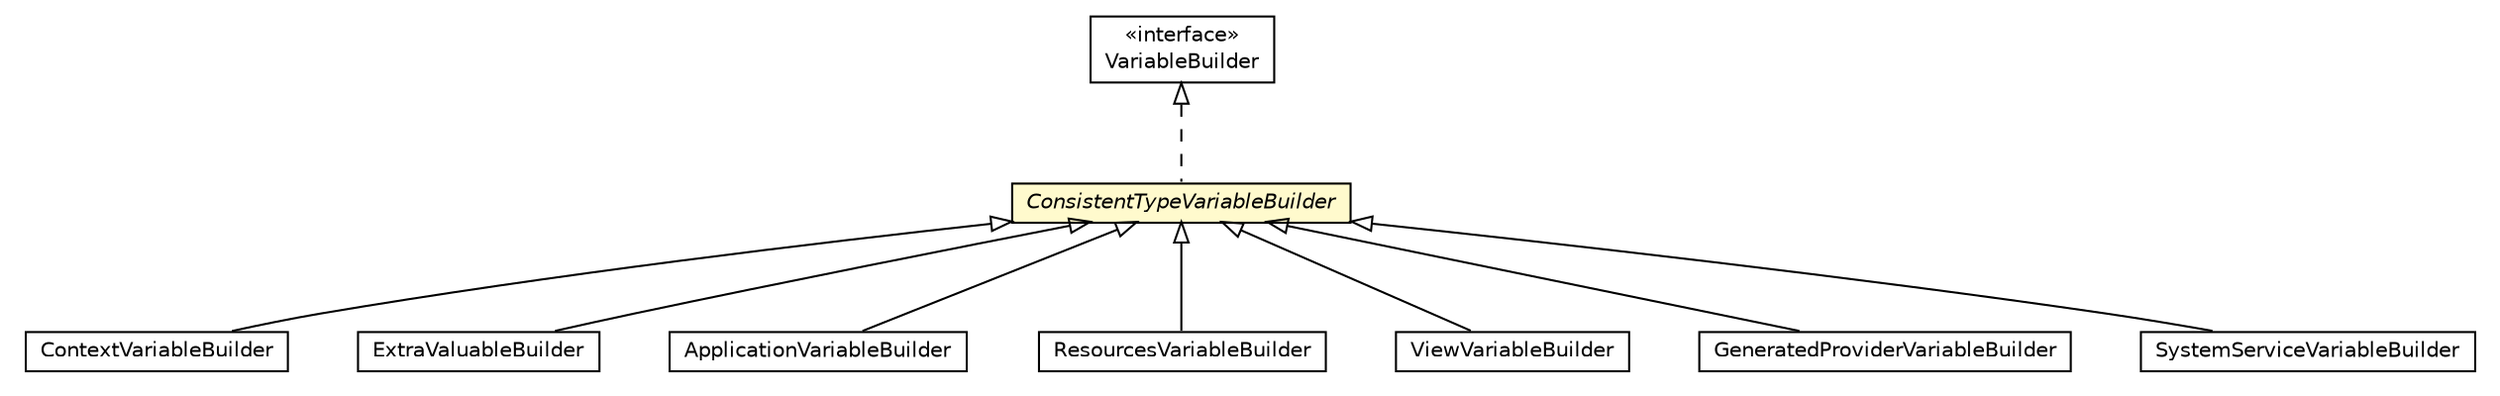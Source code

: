 #!/usr/local/bin/dot
#
# Class diagram 
# Generated by UMLGraph version 5.1 (http://www.umlgraph.org/)
#

digraph G {
	edge [fontname="Helvetica",fontsize=10,labelfontname="Helvetica",labelfontsize=10];
	node [fontname="Helvetica",fontsize=10,shape=plaintext];
	nodesep=0.25;
	ranksep=0.5;
	// org.androidtransfuse.gen.variableBuilder.ContextVariableBuilder
	c59230 [label=<<table title="org.androidtransfuse.gen.variableBuilder.ContextVariableBuilder" border="0" cellborder="1" cellspacing="0" cellpadding="2" port="p" href="./ContextVariableBuilder.html">
		<tr><td><table border="0" cellspacing="0" cellpadding="1">
<tr><td align="center" balign="center"> ContextVariableBuilder </td></tr>
		</table></td></tr>
		</table>>, fontname="Helvetica", fontcolor="black", fontsize=10.0];
	// org.androidtransfuse.gen.variableBuilder.ExtraValuableBuilder
	c59232 [label=<<table title="org.androidtransfuse.gen.variableBuilder.ExtraValuableBuilder" border="0" cellborder="1" cellspacing="0" cellpadding="2" port="p" href="./ExtraValuableBuilder.html">
		<tr><td><table border="0" cellspacing="0" cellpadding="1">
<tr><td align="center" balign="center"> ExtraValuableBuilder </td></tr>
		</table></td></tr>
		</table>>, fontname="Helvetica", fontcolor="black", fontsize=10.0];
	// org.androidtransfuse.gen.variableBuilder.ApplicationVariableBuilder
	c59233 [label=<<table title="org.androidtransfuse.gen.variableBuilder.ApplicationVariableBuilder" border="0" cellborder="1" cellspacing="0" cellpadding="2" port="p" href="./ApplicationVariableBuilder.html">
		<tr><td><table border="0" cellspacing="0" cellpadding="1">
<tr><td align="center" balign="center"> ApplicationVariableBuilder </td></tr>
		</table></td></tr>
		</table>>, fontname="Helvetica", fontcolor="black", fontsize=10.0];
	// org.androidtransfuse.gen.variableBuilder.ResourcesVariableBuilder
	c59235 [label=<<table title="org.androidtransfuse.gen.variableBuilder.ResourcesVariableBuilder" border="0" cellborder="1" cellspacing="0" cellpadding="2" port="p" href="./ResourcesVariableBuilder.html">
		<tr><td><table border="0" cellspacing="0" cellpadding="1">
<tr><td align="center" balign="center"> ResourcesVariableBuilder </td></tr>
		</table></td></tr>
		</table>>, fontname="Helvetica", fontcolor="black", fontsize=10.0];
	// org.androidtransfuse.gen.variableBuilder.ViewVariableBuilder
	c59236 [label=<<table title="org.androidtransfuse.gen.variableBuilder.ViewVariableBuilder" border="0" cellborder="1" cellspacing="0" cellpadding="2" port="p" href="./ViewVariableBuilder.html">
		<tr><td><table border="0" cellspacing="0" cellpadding="1">
<tr><td align="center" balign="center"> ViewVariableBuilder </td></tr>
		</table></td></tr>
		</table>>, fontname="Helvetica", fontcolor="black", fontsize=10.0];
	// org.androidtransfuse.gen.variableBuilder.ConsistentTypeVariableBuilder
	c59237 [label=<<table title="org.androidtransfuse.gen.variableBuilder.ConsistentTypeVariableBuilder" border="0" cellborder="1" cellspacing="0" cellpadding="2" port="p" bgcolor="lemonChiffon" href="./ConsistentTypeVariableBuilder.html">
		<tr><td><table border="0" cellspacing="0" cellpadding="1">
<tr><td align="center" balign="center"><font face="Helvetica-Oblique"> ConsistentTypeVariableBuilder </font></td></tr>
		</table></td></tr>
		</table>>, fontname="Helvetica", fontcolor="black", fontsize=10.0];
	// org.androidtransfuse.gen.variableBuilder.GeneratedProviderVariableBuilder
	c59242 [label=<<table title="org.androidtransfuse.gen.variableBuilder.GeneratedProviderVariableBuilder" border="0" cellborder="1" cellspacing="0" cellpadding="2" port="p" href="./GeneratedProviderVariableBuilder.html">
		<tr><td><table border="0" cellspacing="0" cellpadding="1">
<tr><td align="center" balign="center"> GeneratedProviderVariableBuilder </td></tr>
		</table></td></tr>
		</table>>, fontname="Helvetica", fontcolor="black", fontsize=10.0];
	// org.androidtransfuse.gen.variableBuilder.VariableBuilder
	c59255 [label=<<table title="org.androidtransfuse.gen.variableBuilder.VariableBuilder" border="0" cellborder="1" cellspacing="0" cellpadding="2" port="p" href="./VariableBuilder.html">
		<tr><td><table border="0" cellspacing="0" cellpadding="1">
<tr><td align="center" balign="center"> &#171;interface&#187; </td></tr>
<tr><td align="center" balign="center"> VariableBuilder </td></tr>
		</table></td></tr>
		</table>>, fontname="Helvetica", fontcolor="black", fontsize=10.0];
	// org.androidtransfuse.gen.variableBuilder.SystemServiceVariableBuilder
	c59259 [label=<<table title="org.androidtransfuse.gen.variableBuilder.SystemServiceVariableBuilder" border="0" cellborder="1" cellspacing="0" cellpadding="2" port="p" href="./SystemServiceVariableBuilder.html">
		<tr><td><table border="0" cellspacing="0" cellpadding="1">
<tr><td align="center" balign="center"> SystemServiceVariableBuilder </td></tr>
		</table></td></tr>
		</table>>, fontname="Helvetica", fontcolor="black", fontsize=10.0];
	//org.androidtransfuse.gen.variableBuilder.ContextVariableBuilder extends org.androidtransfuse.gen.variableBuilder.ConsistentTypeVariableBuilder
	c59237:p -> c59230:p [dir=back,arrowtail=empty];
	//org.androidtransfuse.gen.variableBuilder.ExtraValuableBuilder extends org.androidtransfuse.gen.variableBuilder.ConsistentTypeVariableBuilder
	c59237:p -> c59232:p [dir=back,arrowtail=empty];
	//org.androidtransfuse.gen.variableBuilder.ApplicationVariableBuilder extends org.androidtransfuse.gen.variableBuilder.ConsistentTypeVariableBuilder
	c59237:p -> c59233:p [dir=back,arrowtail=empty];
	//org.androidtransfuse.gen.variableBuilder.ResourcesVariableBuilder extends org.androidtransfuse.gen.variableBuilder.ConsistentTypeVariableBuilder
	c59237:p -> c59235:p [dir=back,arrowtail=empty];
	//org.androidtransfuse.gen.variableBuilder.ViewVariableBuilder extends org.androidtransfuse.gen.variableBuilder.ConsistentTypeVariableBuilder
	c59237:p -> c59236:p [dir=back,arrowtail=empty];
	//org.androidtransfuse.gen.variableBuilder.ConsistentTypeVariableBuilder implements org.androidtransfuse.gen.variableBuilder.VariableBuilder
	c59255:p -> c59237:p [dir=back,arrowtail=empty,style=dashed];
	//org.androidtransfuse.gen.variableBuilder.GeneratedProviderVariableBuilder extends org.androidtransfuse.gen.variableBuilder.ConsistentTypeVariableBuilder
	c59237:p -> c59242:p [dir=back,arrowtail=empty];
	//org.androidtransfuse.gen.variableBuilder.SystemServiceVariableBuilder extends org.androidtransfuse.gen.variableBuilder.ConsistentTypeVariableBuilder
	c59237:p -> c59259:p [dir=back,arrowtail=empty];
}


